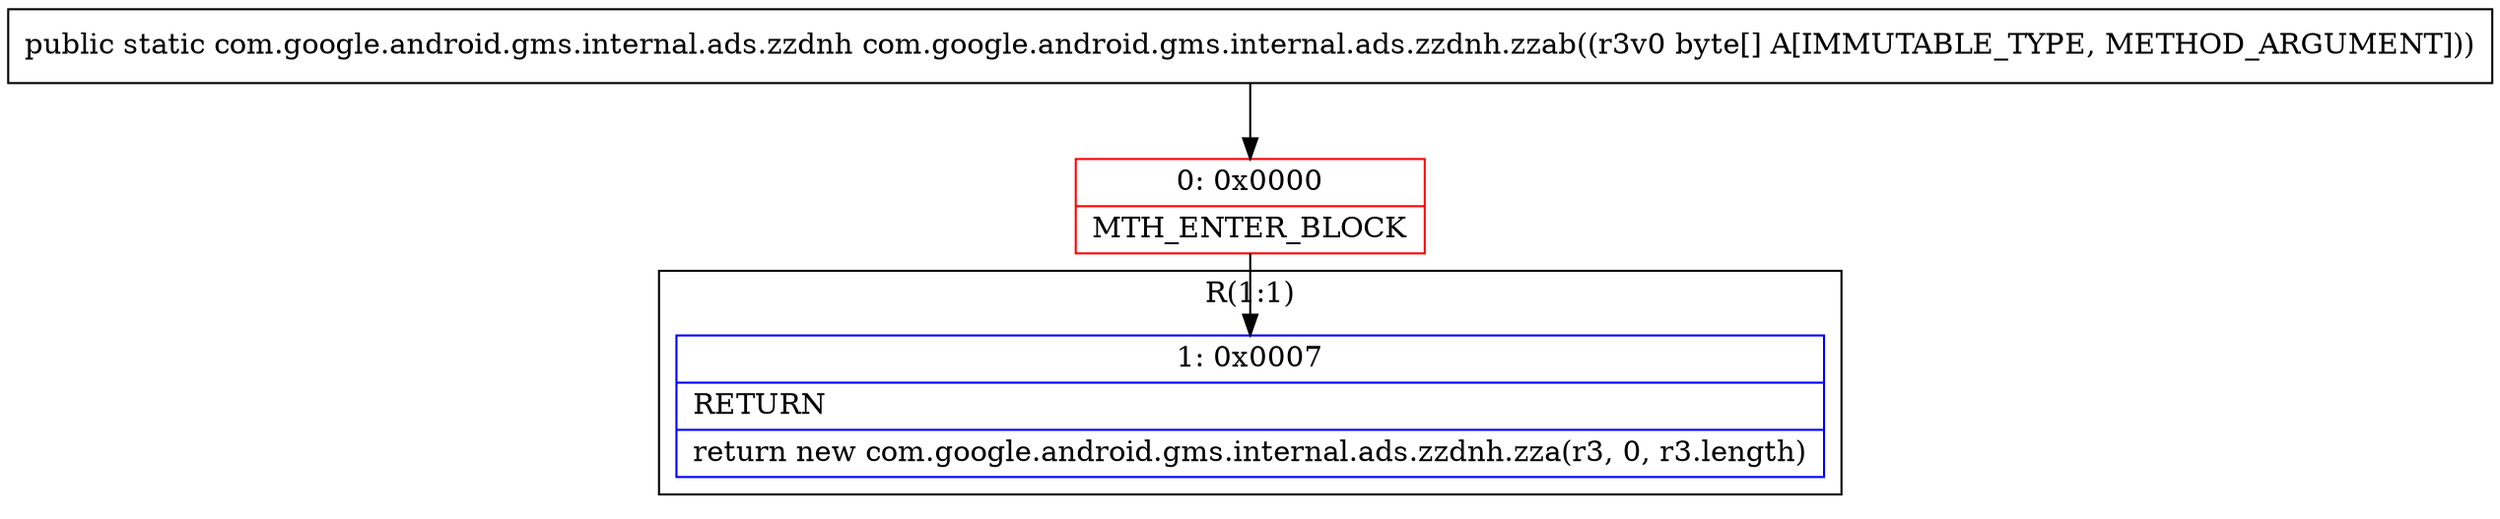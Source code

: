 digraph "CFG forcom.google.android.gms.internal.ads.zzdnh.zzab([B)Lcom\/google\/android\/gms\/internal\/ads\/zzdnh;" {
subgraph cluster_Region_476947912 {
label = "R(1:1)";
node [shape=record,color=blue];
Node_1 [shape=record,label="{1\:\ 0x0007|RETURN\l|return new com.google.android.gms.internal.ads.zzdnh.zza(r3, 0, r3.length)\l}"];
}
Node_0 [shape=record,color=red,label="{0\:\ 0x0000|MTH_ENTER_BLOCK\l}"];
MethodNode[shape=record,label="{public static com.google.android.gms.internal.ads.zzdnh com.google.android.gms.internal.ads.zzdnh.zzab((r3v0 byte[] A[IMMUTABLE_TYPE, METHOD_ARGUMENT])) }"];
MethodNode -> Node_0;
Node_0 -> Node_1;
}

